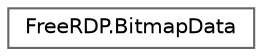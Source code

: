 digraph "Graphical Class Hierarchy"
{
 // LATEX_PDF_SIZE
  bgcolor="transparent";
  edge [fontname=Helvetica,fontsize=10,labelfontname=Helvetica,labelfontsize=10];
  node [fontname=Helvetica,fontsize=10,shape=box,height=0.2,width=0.4];
  rankdir="LR";
  Node0 [id="Node000000",label="FreeRDP.BitmapData",height=0.2,width=0.4,color="grey40", fillcolor="white", style="filled",URL="$struct_free_r_d_p_1_1_bitmap_data.html",tooltip=" "];
}
